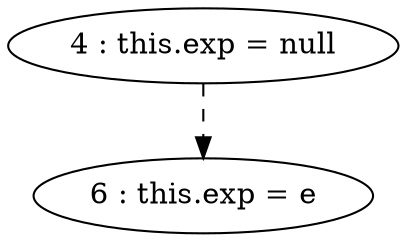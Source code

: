 digraph G {
"4 : this.exp = null"
"4 : this.exp = null" -> "6 : this.exp = e" [style=dashed]
"6 : this.exp = e"
}